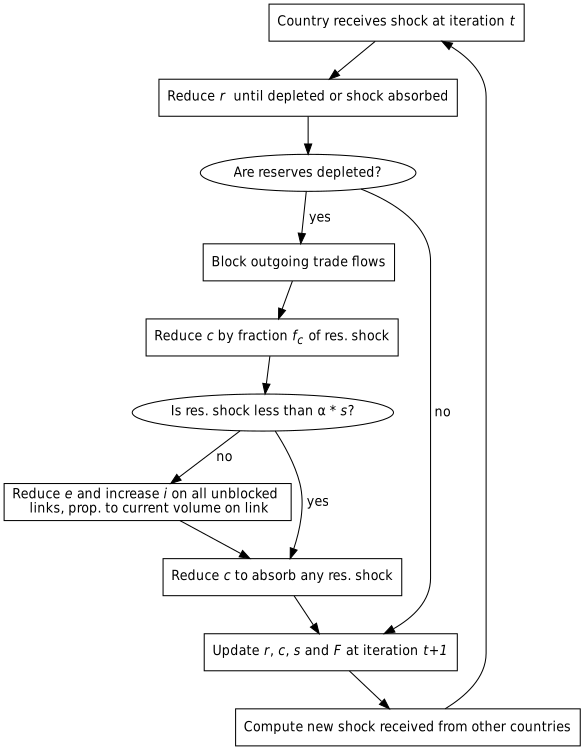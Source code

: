 digraph sim_model {
    graph [size = 5]
    
    node [shape = box, fontname = "Helvetica-Narrow"]
    A [label = <Country receives shock at iteration <I>t</I>>]
    B [label = <Reduce <I>r</I>  until depleted or shock absorbed>]
    C [shape = ellipse, label = <Are reserves depleted?>]
    D [label = <Block outgoing trade flows>]
    E [label = <Reduce <I>c</I> by fraction <I>f<SUB>c</SUB></I> of res. shock>]
    F [shape = ellipse, label = <Is res. shock less than &alpha; * <I>s</I>?>]
    G [label = <Reduce <I>e</I> and increase <I>i</I> on all unblocked <BR/> links, prop. to current volume on link>]
    H [label = <Reduce <I>c</I> to absorb any res. shock>]
    I [label = <Update <I>r</I>, <I>c</I>, <I>s</I> and <I>F</I> at iteration <I>t+1</I>>]
    J [label = <Compute new shock received from other countries>]

    edge [fontname = "Helvetica-Narrow"]
    A -> B B -> C
    C -> D [label = " yes"]; C -> I [label = " no"]
    D -> E; E -> F
    F -> H [label = " yes"]; F -> G [label = " no"]
    G -> H; H -> I; I -> J; J -> A
}